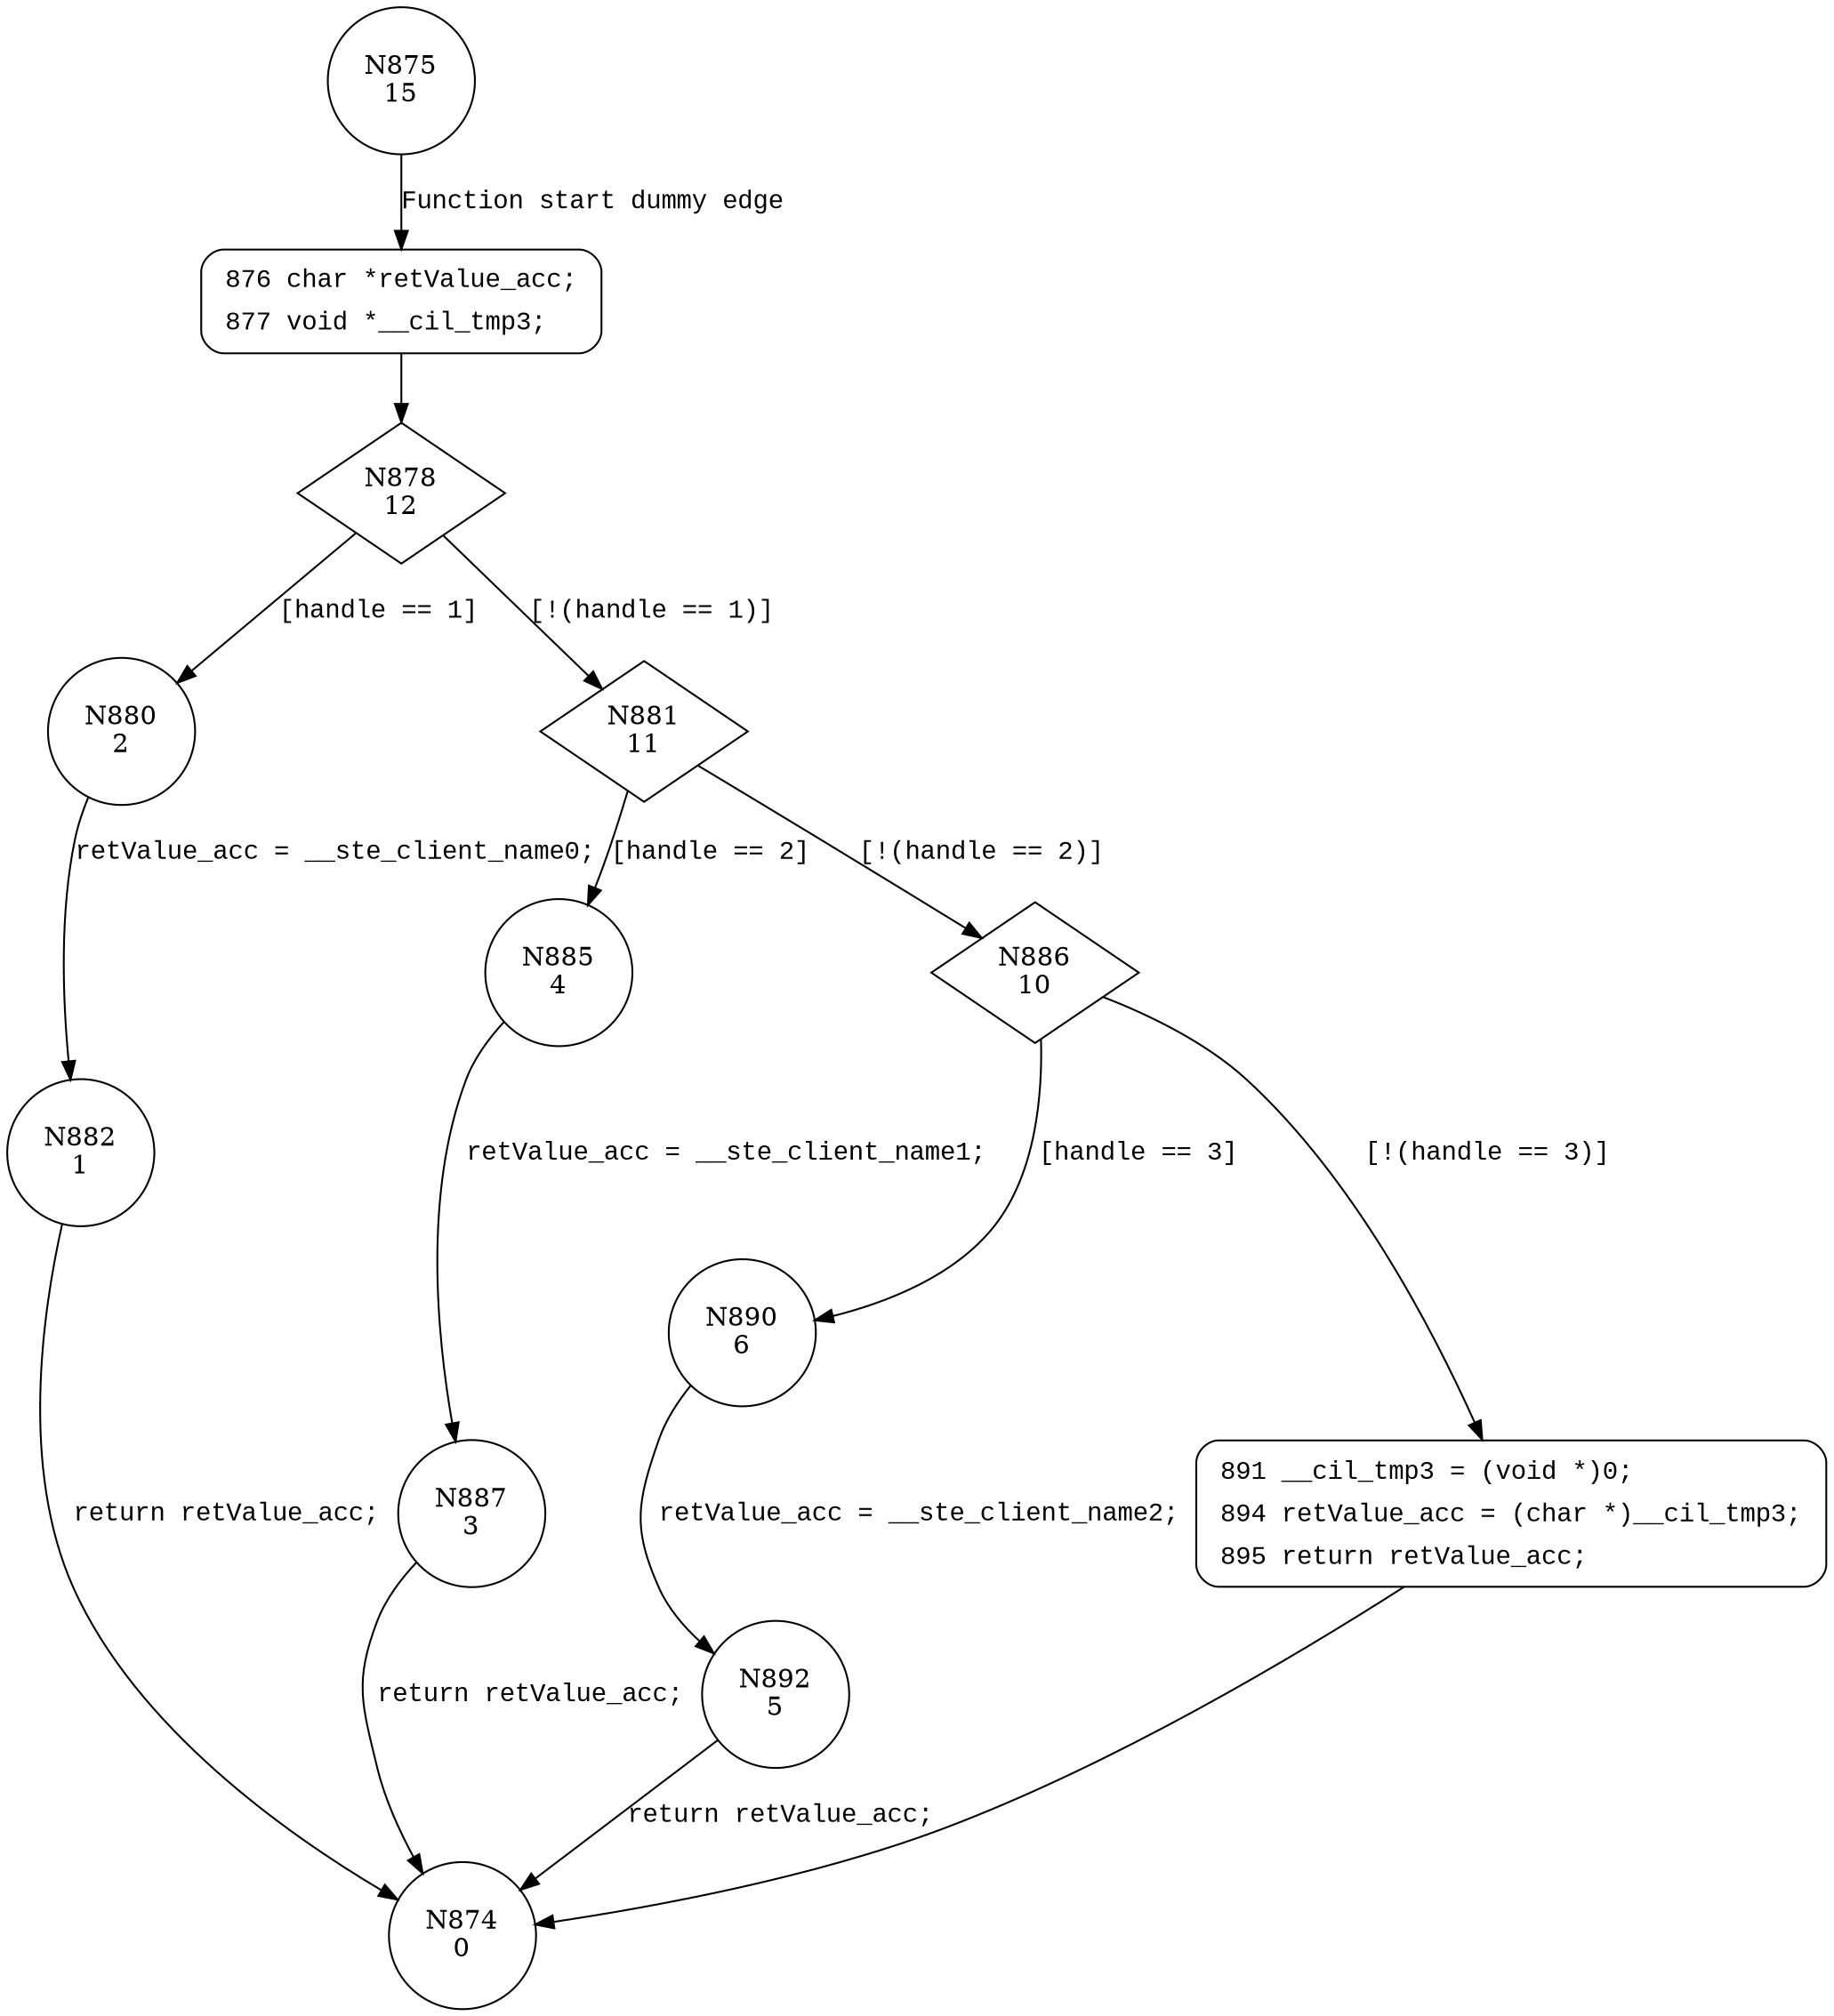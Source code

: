 digraph getClientName {
875 [shape="circle" label="N875\n15"]
876 [shape="circle" label="N876\n14"]
878 [shape="diamond" label="N878\n12"]
880 [shape="circle" label="N880\n2"]
881 [shape="diamond" label="N881\n11"]
885 [shape="circle" label="N885\n4"]
886 [shape="diamond" label="N886\n10"]
890 [shape="circle" label="N890\n6"]
891 [shape="circle" label="N891\n9"]
892 [shape="circle" label="N892\n5"]
887 [shape="circle" label="N887\n3"]
882 [shape="circle" label="N882\n1"]
874 [shape="circle" label="N874\n0"]
876 [style="filled,bold" penwidth="1" fillcolor="white" fontname="Courier New" shape="Mrecord" label=<<table border="0" cellborder="0" cellpadding="3" bgcolor="white"><tr><td align="right">876</td><td align="left">char *retValue_acc;</td></tr><tr><td align="right">877</td><td align="left">void *__cil_tmp3;</td></tr></table>>]
876 -> 878[label=""]
891 [style="filled,bold" penwidth="1" fillcolor="white" fontname="Courier New" shape="Mrecord" label=<<table border="0" cellborder="0" cellpadding="3" bgcolor="white"><tr><td align="right">891</td><td align="left">__cil_tmp3 = (void *)0;</td></tr><tr><td align="right">894</td><td align="left">retValue_acc = (char *)__cil_tmp3;</td></tr><tr><td align="right">895</td><td align="left">return retValue_acc;</td></tr></table>>]
891 -> 874[label=""]
875 -> 876 [label="Function start dummy edge" fontname="Courier New"]
878 -> 880 [label="[handle == 1]" fontname="Courier New"]
878 -> 881 [label="[!(handle == 1)]" fontname="Courier New"]
881 -> 885 [label="[handle == 2]" fontname="Courier New"]
881 -> 886 [label="[!(handle == 2)]" fontname="Courier New"]
886 -> 890 [label="[handle == 3]" fontname="Courier New"]
886 -> 891 [label="[!(handle == 3)]" fontname="Courier New"]
890 -> 892 [label="retValue_acc = __ste_client_name2;" fontname="Courier New"]
885 -> 887 [label="retValue_acc = __ste_client_name1;" fontname="Courier New"]
880 -> 882 [label="retValue_acc = __ste_client_name0;" fontname="Courier New"]
892 -> 874 [label="return retValue_acc;" fontname="Courier New"]
887 -> 874 [label="return retValue_acc;" fontname="Courier New"]
882 -> 874 [label="return retValue_acc;" fontname="Courier New"]
}